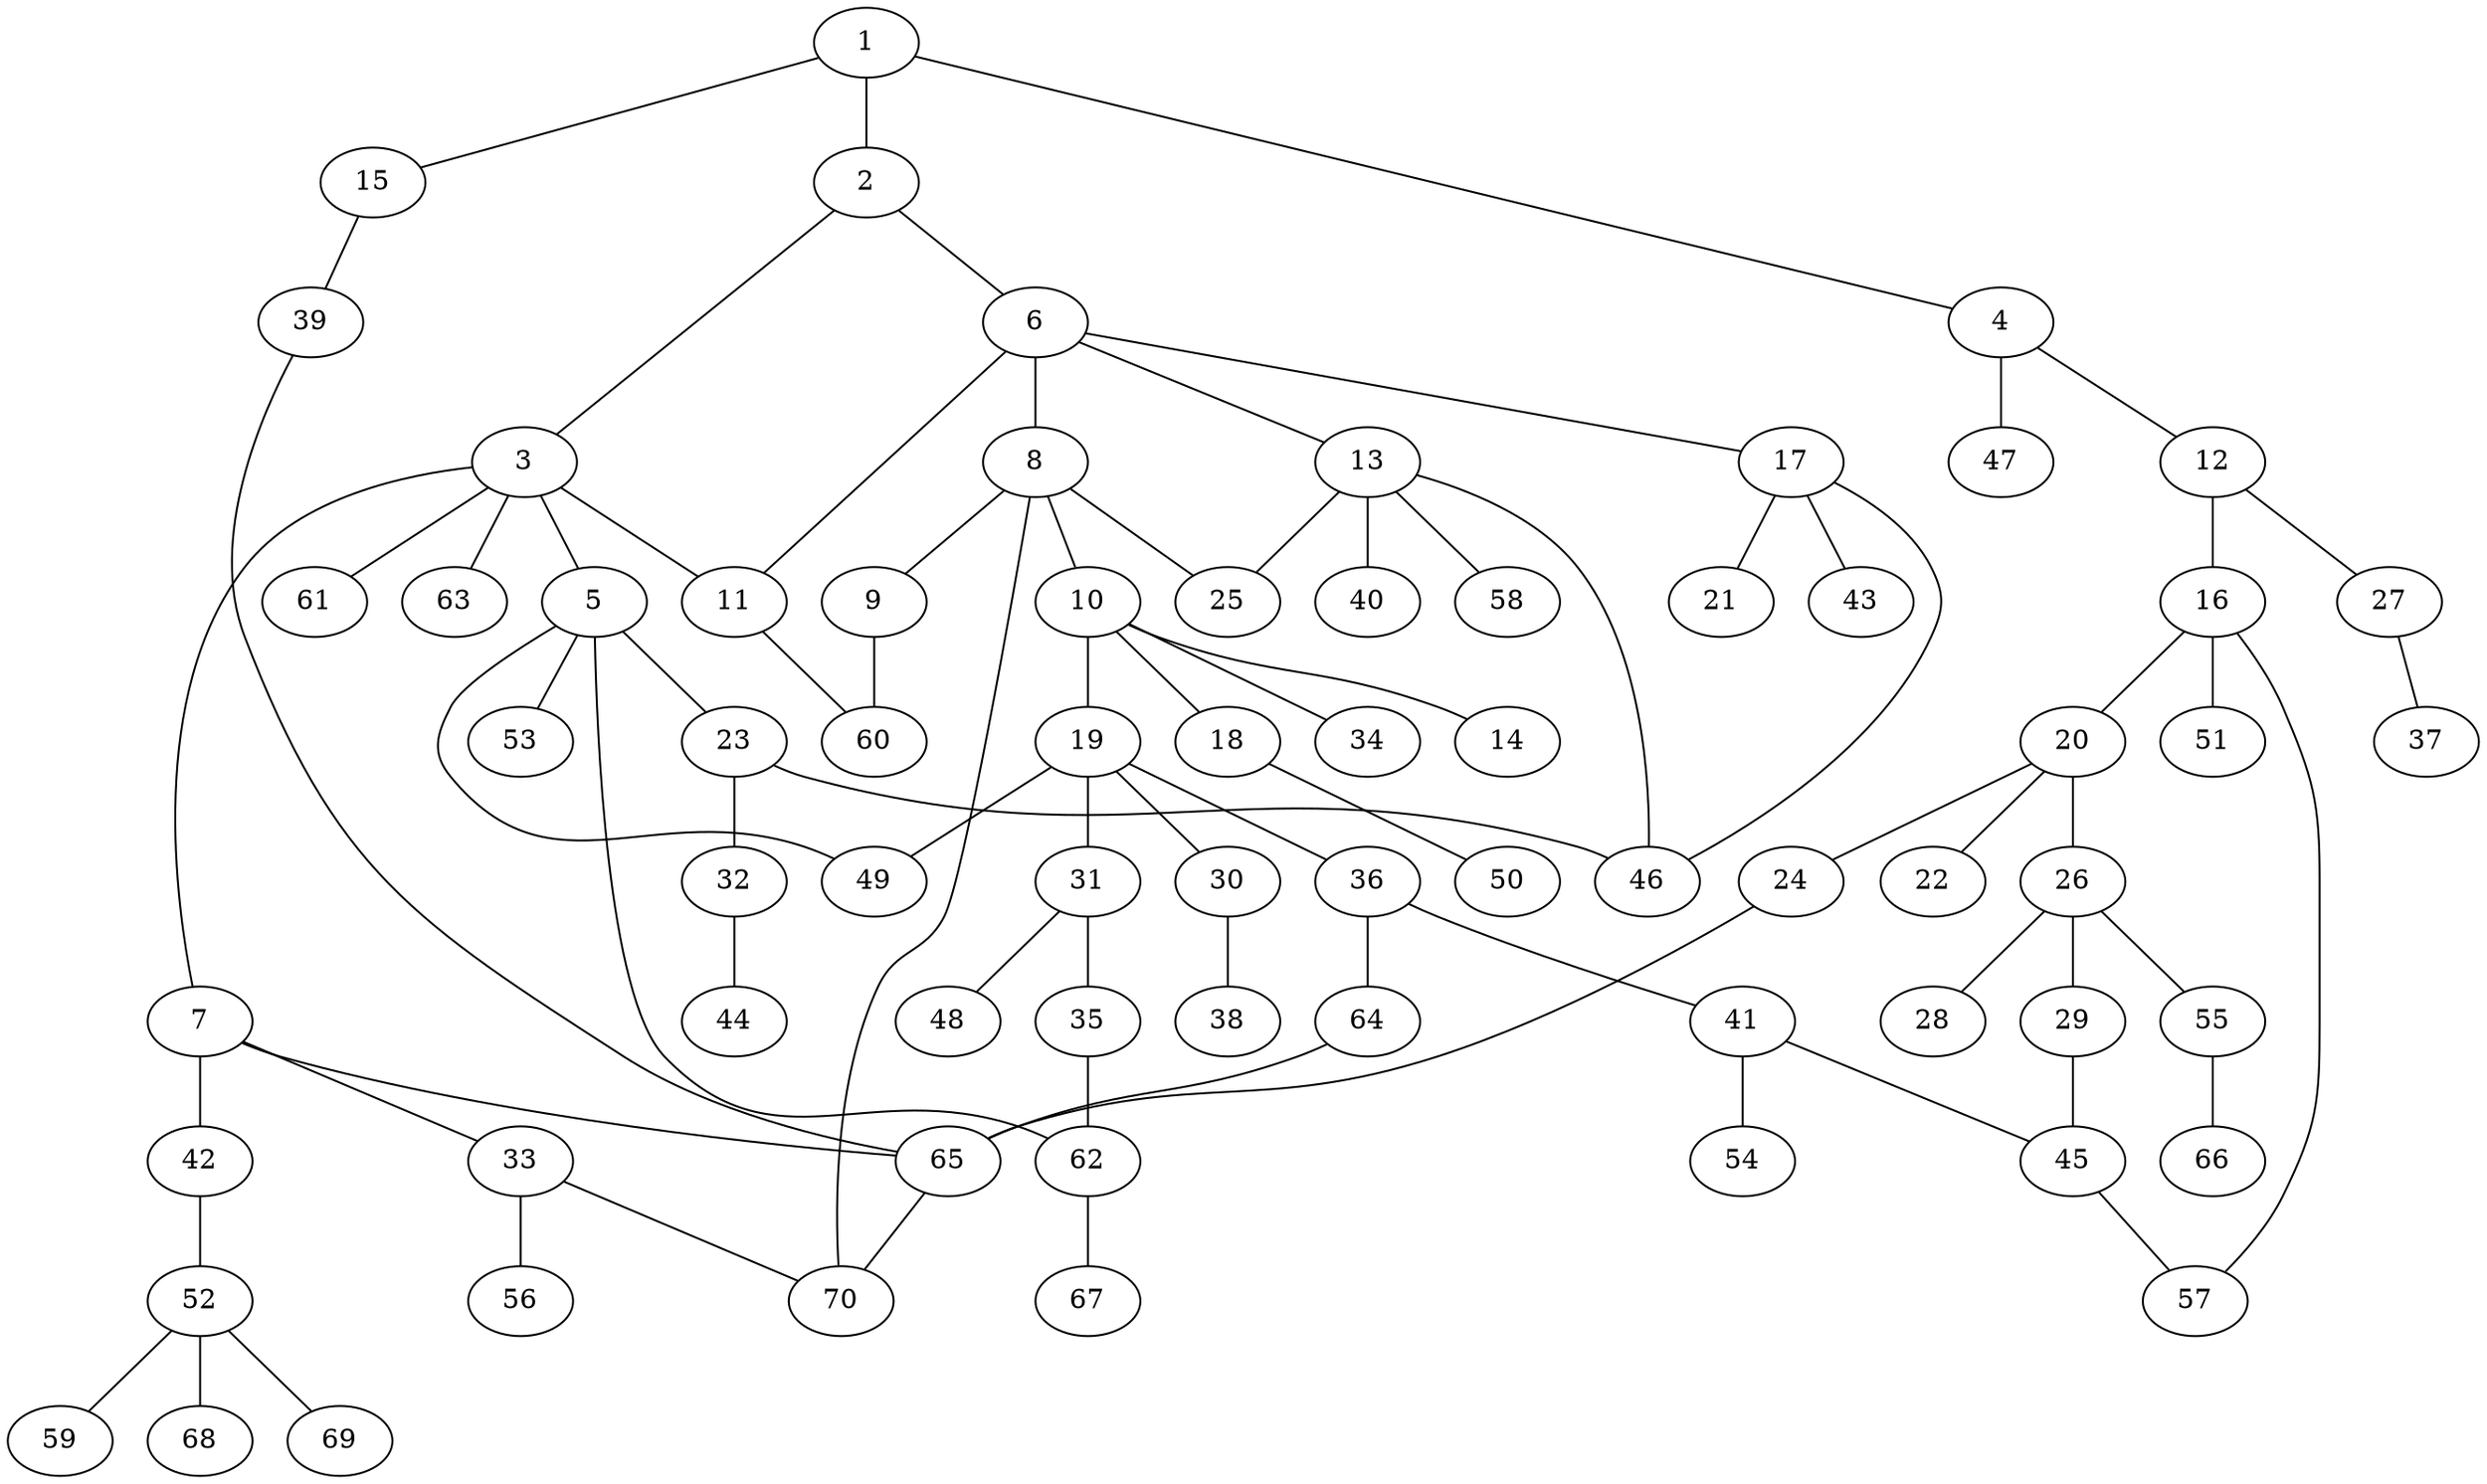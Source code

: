 graph graphname {1--2
1--4
1--15
2--3
2--6
3--5
3--7
3--11
3--61
3--63
4--12
4--47
5--23
5--49
5--53
5--62
6--8
6--11
6--13
6--17
7--33
7--42
7--65
8--9
8--10
8--25
8--70
9--60
10--14
10--18
10--19
10--34
11--60
12--16
12--27
13--25
13--40
13--46
13--58
15--39
16--20
16--51
16--57
17--21
17--43
17--46
18--50
19--30
19--31
19--36
19--49
20--22
20--24
20--26
23--32
23--46
24--65
26--28
26--29
26--55
27--37
29--45
30--38
31--35
31--48
32--44
33--56
33--70
35--62
36--41
36--64
39--65
41--45
41--54
42--52
45--57
52--59
52--68
52--69
55--66
62--67
64--65
65--70
}